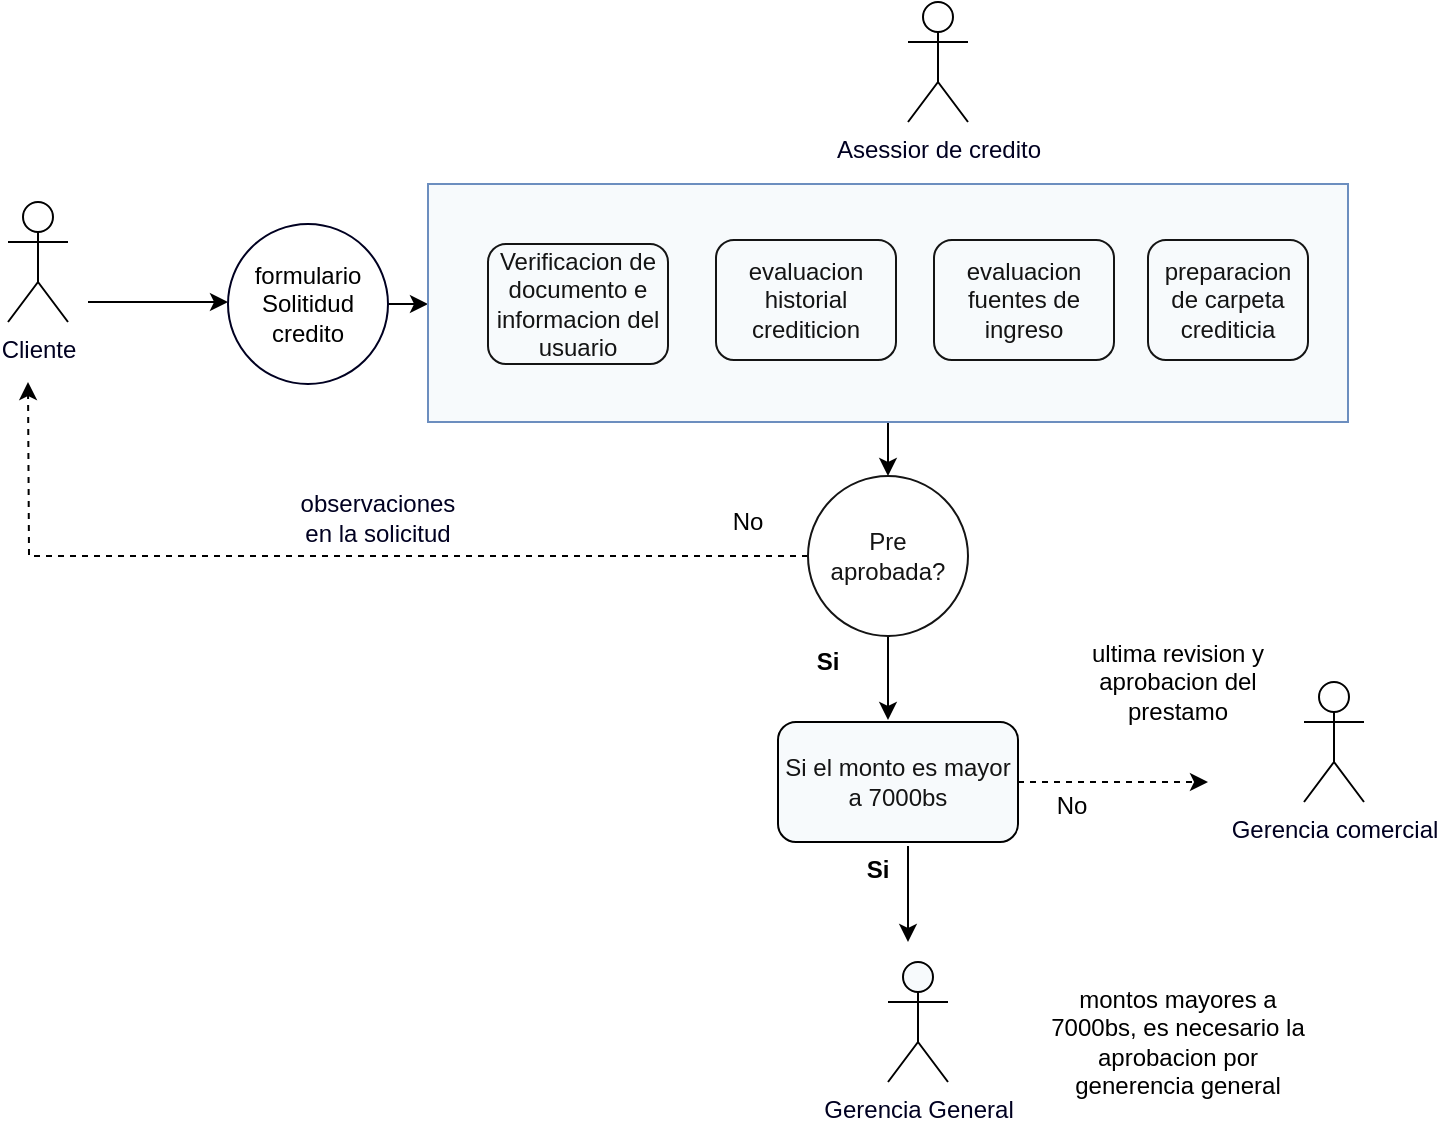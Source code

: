 <mxfile pages="1">
    <diagram id="zVugtnegKcuDvvwisIva" name="Page-1">
        <mxGraphModel dx="557" dy="680" grid="1" gridSize="10" guides="1" tooltips="1" connect="1" arrows="1" fold="1" page="1" pageScale="1" pageWidth="850" pageHeight="1100" math="0" shadow="0">
            <root>
                <mxCell id="0"/>
                <mxCell id="1" parent="0"/>
                <mxCell id="2" value="Cliente&lt;br&gt;" style="shape=umlActor;verticalLabelPosition=bottom;labelBackgroundColor=none;verticalAlign=top;html=1;outlineConnect=0;fontColor=#000021;" parent="1" vertex="1">
                    <mxGeometry x="60" y="150" width="30" height="60" as="geometry"/>
                </mxCell>
                <mxCell id="3" value="Asessior de credito" style="shape=umlActor;verticalLabelPosition=bottom;labelBackgroundColor=none;verticalAlign=top;html=1;outlineConnect=0;fontColor=#000021;" parent="1" vertex="1">
                    <mxGeometry x="510" y="50" width="30" height="60" as="geometry"/>
                </mxCell>
                <mxCell id="4" value="Gerencia comercial" style="shape=umlActor;verticalLabelPosition=bottom;labelBackgroundColor=none;verticalAlign=top;html=1;outlineConnect=0;fontColor=#000021;" parent="1" vertex="1">
                    <mxGeometry x="708" y="390" width="30" height="60" as="geometry"/>
                </mxCell>
                <mxCell id="6" value="" style="endArrow=classic;html=1;" parent="1" edge="1">
                    <mxGeometry width="50" height="50" relative="1" as="geometry">
                        <mxPoint x="100" y="200" as="sourcePoint"/>
                        <mxPoint x="170" y="200" as="targetPoint"/>
                    </mxGeometry>
                </mxCell>
                <mxCell id="21" style="edgeStyle=orthogonalEdgeStyle;rounded=0;orthogonalLoop=1;jettySize=auto;html=1;entryX=0;entryY=0.5;entryDx=0;entryDy=0;" parent="1" source="8" target="12" edge="1">
                    <mxGeometry relative="1" as="geometry"/>
                </mxCell>
                <mxCell id="8" value="formulario&lt;br&gt;Solitidud&lt;br&gt;credito" style="ellipse;whiteSpace=wrap;html=1;aspect=fixed;fillColor=none;strokeColor=#000021;" parent="1" vertex="1">
                    <mxGeometry x="170" y="161" width="80" height="80" as="geometry"/>
                </mxCell>
                <mxCell id="23" style="edgeStyle=orthogonalEdgeStyle;rounded=0;orthogonalLoop=1;jettySize=auto;html=1;" parent="1" source="12" target="22" edge="1">
                    <mxGeometry relative="1" as="geometry"/>
                </mxCell>
                <mxCell id="12" value="" style="rounded=0;whiteSpace=wrap;html=1;fillColor=#F7FAFC;strokeColor=#6c8ebf;" parent="1" vertex="1">
                    <mxGeometry x="270" y="141" width="460" height="119" as="geometry"/>
                </mxCell>
                <mxCell id="14" value="&lt;span style=&quot;white-space: normal&quot;&gt;Verificacion de documento e informacion del usuario&lt;/span&gt;" style="rounded=1;whiteSpace=wrap;html=1;fillColor=#F7FAFC;fontColor=#141414;strokeColor=#141414;" parent="1" vertex="1">
                    <mxGeometry x="300" y="171" width="90" height="60" as="geometry"/>
                </mxCell>
                <mxCell id="17" value="evaluacion historial crediticion" style="rounded=1;whiteSpace=wrap;html=1;fillColor=#F7FAFC;fontColor=#141414;strokeColor=#141414;" parent="1" vertex="1">
                    <mxGeometry x="414" y="169" width="90" height="60" as="geometry"/>
                </mxCell>
                <mxCell id="18" value="evaluacion fuentes de ingreso" style="rounded=1;whiteSpace=wrap;html=1;fillColor=#F7FAFC;fontColor=#141414;strokeColor=#141414;" parent="1" vertex="1">
                    <mxGeometry x="523" y="169" width="90" height="60" as="geometry"/>
                </mxCell>
                <mxCell id="19" value="preparacion de carpeta crediticia" style="rounded=1;whiteSpace=wrap;html=1;fillColor=#F7FAFC;fontColor=#141414;strokeColor=#141414;" parent="1" vertex="1">
                    <mxGeometry x="630" y="169" width="80" height="60" as="geometry"/>
                </mxCell>
                <mxCell id="26" style="edgeStyle=orthogonalEdgeStyle;rounded=0;orthogonalLoop=1;jettySize=auto;html=1;dashed=1;" parent="1" source="22" edge="1">
                    <mxGeometry relative="1" as="geometry">
                        <mxPoint x="70" y="240" as="targetPoint"/>
                    </mxGeometry>
                </mxCell>
                <mxCell id="44" style="edgeStyle=orthogonalEdgeStyle;rounded=0;orthogonalLoop=1;jettySize=auto;html=1;entryX=0.45;entryY=-0.017;entryDx=0;entryDy=0;entryPerimeter=0;exitX=0.5;exitY=1;exitDx=0;exitDy=0;" parent="1" edge="1">
                    <mxGeometry relative="1" as="geometry">
                        <mxPoint x="501" y="367" as="sourcePoint"/>
                        <mxPoint x="500" y="409" as="targetPoint"/>
                        <Array as="points">
                            <mxPoint x="500" y="367"/>
                        </Array>
                    </mxGeometry>
                </mxCell>
                <mxCell id="22" value="Pre aprobada?" style="ellipse;whiteSpace=wrap;html=1;aspect=fixed;strokeColor=#141414;fontColor=#141414;fillColor=none;" parent="1" vertex="1">
                    <mxGeometry x="460" y="287" width="80" height="80" as="geometry"/>
                </mxCell>
                <mxCell id="27" value="observaciones en la solicitud" style="text;html=1;strokeColor=none;fillColor=none;align=center;verticalAlign=middle;whiteSpace=wrap;rounded=0;fontColor=#000021;" parent="1" vertex="1">
                    <mxGeometry x="200" y="298" width="90" height="20" as="geometry"/>
                </mxCell>
                <mxCell id="32" style="edgeStyle=orthogonalEdgeStyle;rounded=0;orthogonalLoop=1;jettySize=auto;html=1;dashed=1;" parent="1" source="28" edge="1">
                    <mxGeometry relative="1" as="geometry">
                        <mxPoint x="660" y="440" as="targetPoint"/>
                    </mxGeometry>
                </mxCell>
                <mxCell id="35" style="edgeStyle=orthogonalEdgeStyle;rounded=0;orthogonalLoop=1;jettySize=auto;html=1;" parent="1" edge="1">
                    <mxGeometry relative="1" as="geometry">
                        <mxPoint x="510" y="520" as="targetPoint"/>
                        <mxPoint x="510" y="472" as="sourcePoint"/>
                    </mxGeometry>
                </mxCell>
                <mxCell id="28" value="Si el monto es mayor a 7000bs" style="rounded=1;whiteSpace=wrap;html=1;fillColor=#F7FAFC;fontColor=#141414;" parent="1" vertex="1">
                    <mxGeometry x="445" y="410" width="120" height="60" as="geometry"/>
                </mxCell>
                <mxCell id="29" value="No" style="text;html=1;strokeColor=none;fillColor=none;align=center;verticalAlign=middle;whiteSpace=wrap;rounded=0;" parent="1" vertex="1">
                    <mxGeometry x="410" y="300" width="40" height="20" as="geometry"/>
                </mxCell>
                <mxCell id="30" value="Si" style="text;html=1;strokeColor=none;fillColor=none;align=center;verticalAlign=middle;whiteSpace=wrap;rounded=0;fontStyle=1" parent="1" vertex="1">
                    <mxGeometry x="450" y="370" width="40" height="20" as="geometry"/>
                </mxCell>
                <mxCell id="33" value="ultima revision y aprobacion del prestamo" style="text;html=1;strokeColor=none;fillColor=none;align=center;verticalAlign=middle;whiteSpace=wrap;rounded=0;" parent="1" vertex="1">
                    <mxGeometry x="590" y="355" width="110" height="70" as="geometry"/>
                </mxCell>
                <mxCell id="34" value="No" style="text;html=1;strokeColor=none;fillColor=none;align=center;verticalAlign=middle;whiteSpace=wrap;rounded=0;" parent="1" vertex="1">
                    <mxGeometry x="572" y="442" width="40" height="20" as="geometry"/>
                </mxCell>
                <mxCell id="36" value="Gerencia General" style="shape=umlActor;verticalLabelPosition=bottom;labelBackgroundColor=none;verticalAlign=top;html=1;outlineConnect=0;fillColor=#F7FAFC;fontColor=#000021;" parent="1" vertex="1">
                    <mxGeometry x="500" y="530" width="30" height="60" as="geometry"/>
                </mxCell>
                <mxCell id="40" value="Si" style="text;html=1;strokeColor=none;fillColor=none;align=center;verticalAlign=middle;whiteSpace=wrap;rounded=0;fontStyle=1" parent="1" vertex="1">
                    <mxGeometry x="475" y="474" width="40" height="20" as="geometry"/>
                </mxCell>
                <mxCell id="42" value="montos mayores a 7000bs, es necesario la aprobacion por generencia general" style="text;html=1;strokeColor=none;fillColor=none;align=center;verticalAlign=middle;whiteSpace=wrap;rounded=0;" parent="1" vertex="1">
                    <mxGeometry x="580" y="560" width="130" height="20" as="geometry"/>
                </mxCell>
            </root>
        </mxGraphModel>
    </diagram>
</mxfile>